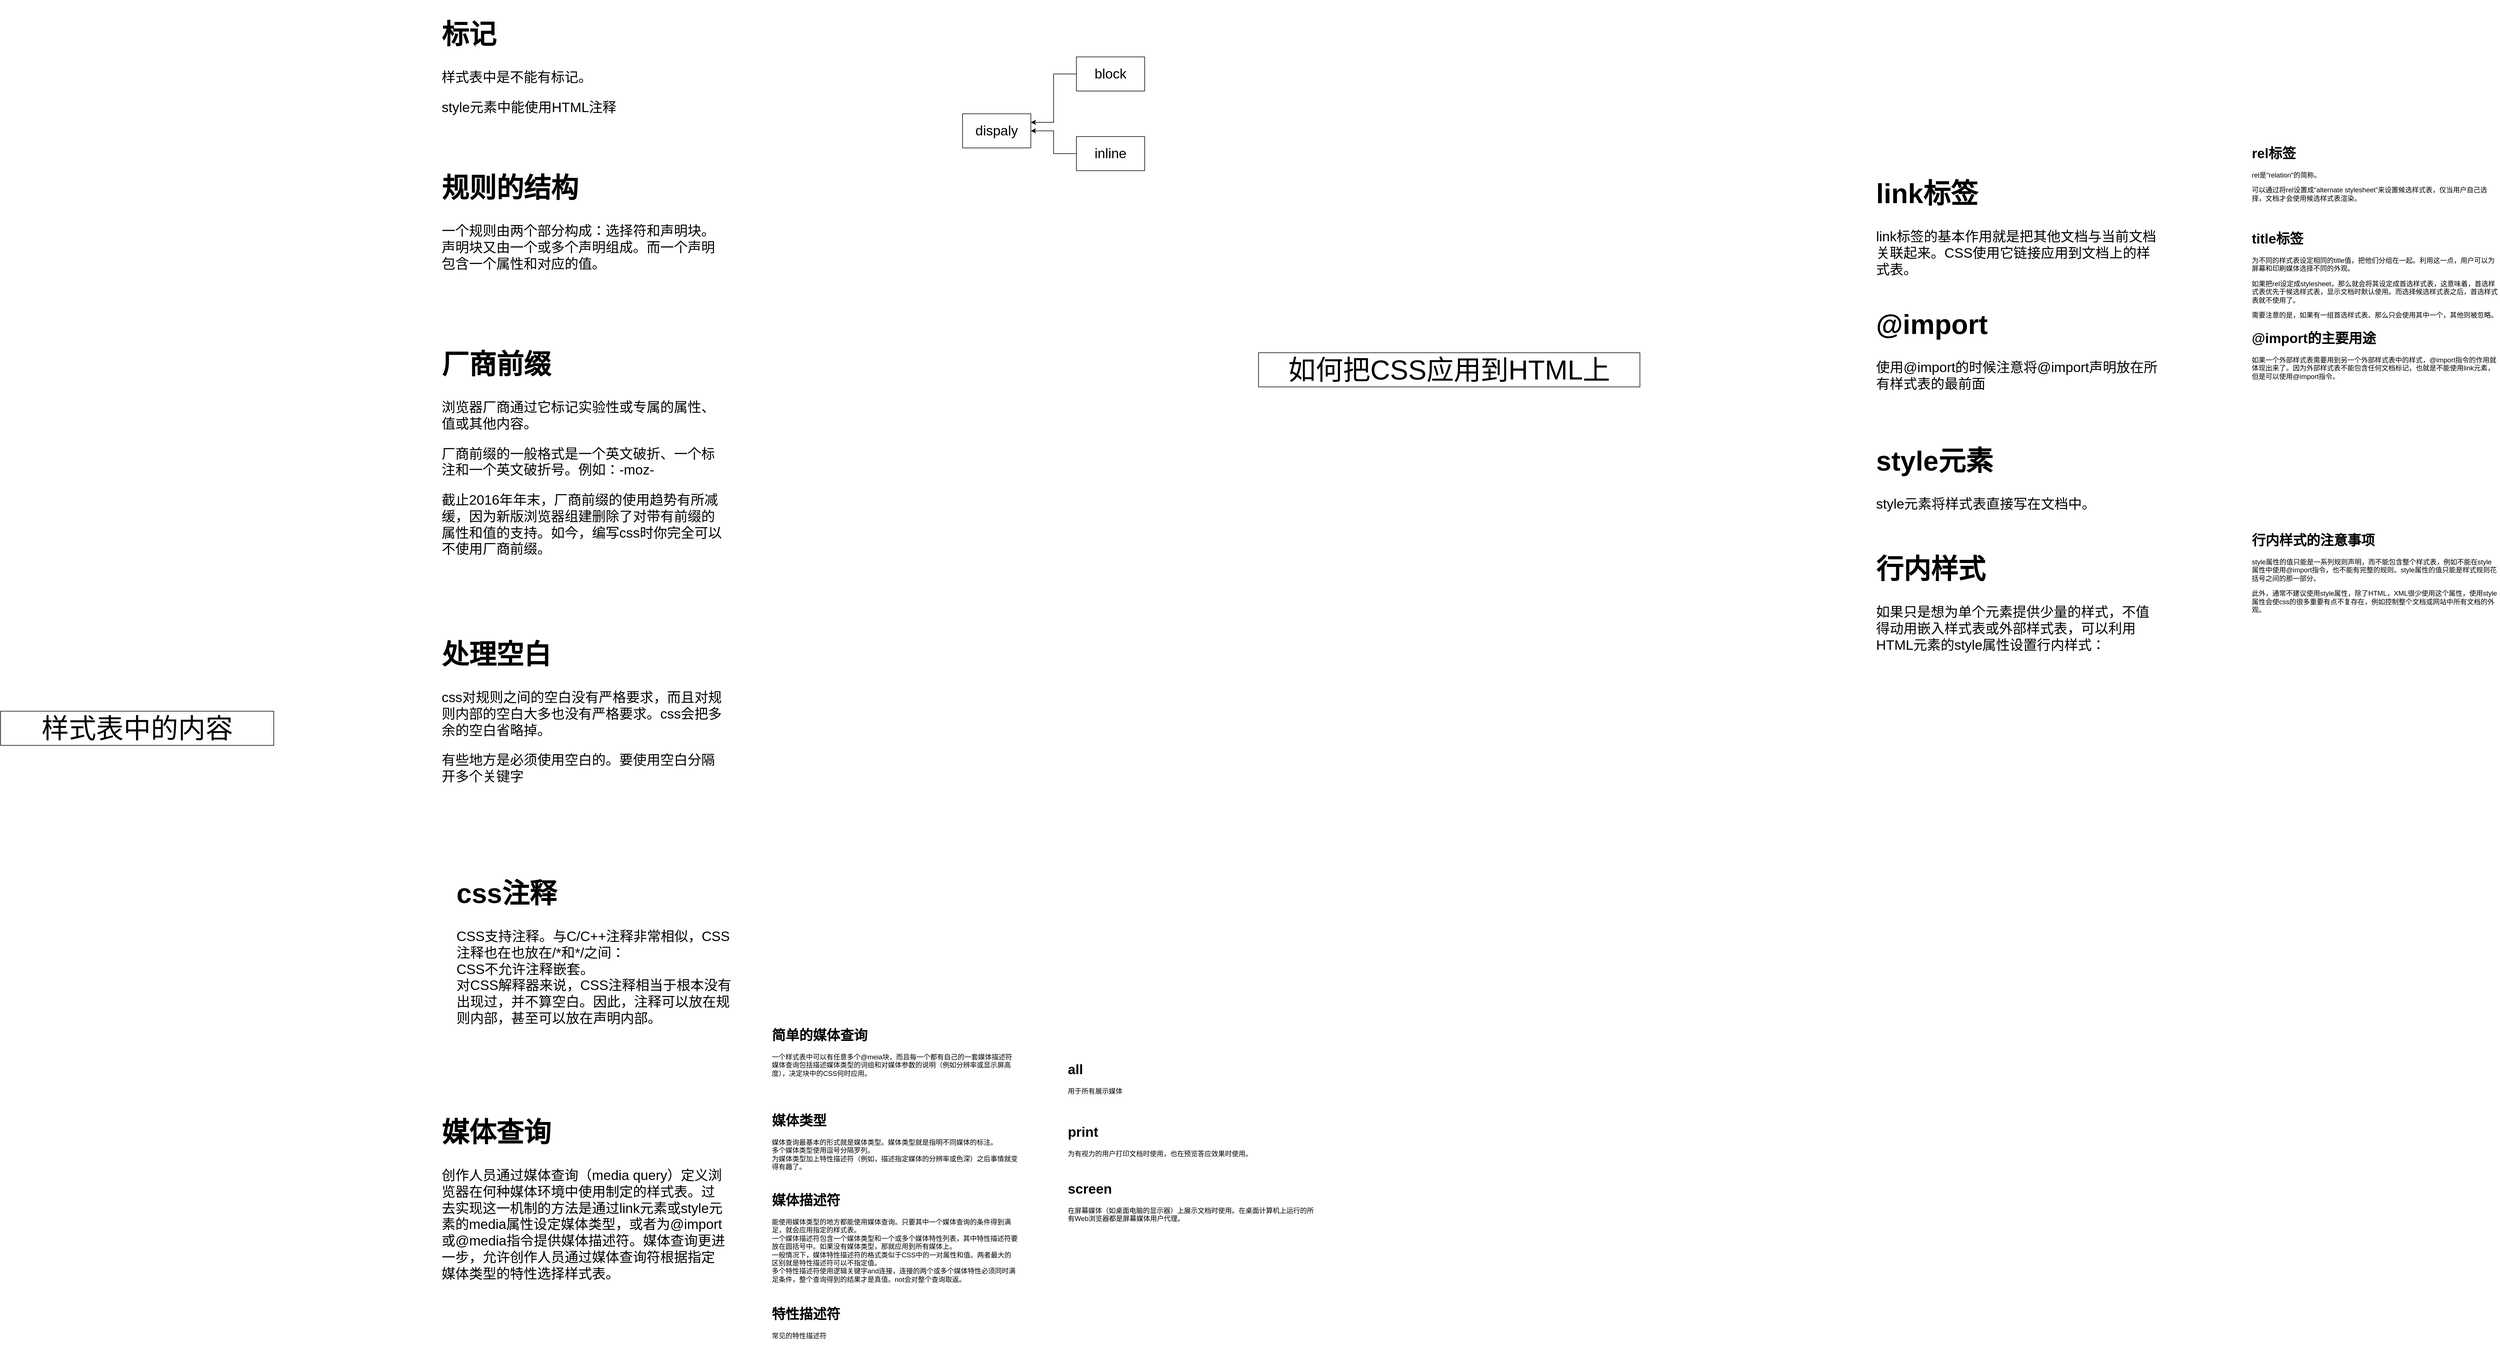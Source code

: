<mxfile version="20.2.0" type="github">
  <diagram id="kOmqPh77GqWpQbToryLU" name="第 1 页">
    <mxGraphModel dx="7384" dy="4857" grid="1" gridSize="10" guides="1" tooltips="1" connect="1" arrows="1" fold="1" page="1" pageScale="1" pageWidth="4681" pageHeight="3300" math="0" shadow="0">
      <root>
        <mxCell id="0" />
        <mxCell id="1" parent="0" />
        <mxCell id="q_WZgCHlJQGWYBV_8L__-3" value="&lt;font style=&quot;font-size: 24px;&quot;&gt;dispaly&lt;/font&gt;" style="rounded=0;whiteSpace=wrap;html=1;" vertex="1" parent="1">
          <mxGeometry x="-2930" y="-3100" width="120" height="60" as="geometry" />
        </mxCell>
        <mxCell id="q_WZgCHlJQGWYBV_8L__-7" style="edgeStyle=orthogonalEdgeStyle;rounded=0;orthogonalLoop=1;jettySize=auto;html=1;entryX=1;entryY=0.25;entryDx=0;entryDy=0;fontSize=24;" edge="1" parent="1" source="q_WZgCHlJQGWYBV_8L__-4" target="q_WZgCHlJQGWYBV_8L__-3">
          <mxGeometry relative="1" as="geometry" />
        </mxCell>
        <mxCell id="q_WZgCHlJQGWYBV_8L__-4" value="block" style="rounded=0;whiteSpace=wrap;html=1;fontSize=24;" vertex="1" parent="1">
          <mxGeometry x="-2730" y="-3200" width="120" height="60" as="geometry" />
        </mxCell>
        <mxCell id="q_WZgCHlJQGWYBV_8L__-8" style="edgeStyle=orthogonalEdgeStyle;rounded=0;orthogonalLoop=1;jettySize=auto;html=1;entryX=1;entryY=0.5;entryDx=0;entryDy=0;fontSize=24;" edge="1" parent="1" source="q_WZgCHlJQGWYBV_8L__-6" target="q_WZgCHlJQGWYBV_8L__-3">
          <mxGeometry relative="1" as="geometry" />
        </mxCell>
        <mxCell id="q_WZgCHlJQGWYBV_8L__-6" value="inline" style="rounded=0;whiteSpace=wrap;html=1;fontSize=24;" vertex="1" parent="1">
          <mxGeometry x="-2730" y="-3060" width="120" height="60" as="geometry" />
        </mxCell>
        <mxCell id="q_WZgCHlJQGWYBV_8L__-9" value="&lt;font style=&quot;font-size: 48px;&quot;&gt;如何把CSS应用到HTML上&lt;/font&gt;" style="rounded=0;whiteSpace=wrap;html=1;fontSize=24;" vertex="1" parent="1">
          <mxGeometry x="-2410" y="-2680" width="670" height="60" as="geometry" />
        </mxCell>
        <mxCell id="q_WZgCHlJQGWYBV_8L__-10" value="&lt;h1&gt;link标签&lt;/h1&gt;&lt;p&gt;link标签的基本作用就是把其他文档与当前文档关联起来。CSS使用它链接应用到文档上的样式表。&lt;/p&gt;" style="text;html=1;strokeColor=none;fillColor=none;spacing=5;spacingTop=-20;whiteSpace=wrap;overflow=hidden;rounded=0;fontSize=24;" vertex="1" parent="1">
          <mxGeometry x="-1330" y="-3010" width="510" height="220" as="geometry" />
        </mxCell>
        <mxCell id="q_WZgCHlJQGWYBV_8L__-11" value="&lt;h1&gt;@import&lt;/h1&gt;&lt;p&gt;使用@import的时候注意将@import声明放在所有样式表的最前面&lt;/p&gt;" style="text;html=1;strokeColor=none;fillColor=none;spacing=5;spacingTop=-20;whiteSpace=wrap;overflow=hidden;rounded=0;fontSize=24;" vertex="1" parent="1">
          <mxGeometry x="-1330" y="-2780" width="510" height="190" as="geometry" />
        </mxCell>
        <mxCell id="q_WZgCHlJQGWYBV_8L__-12" value="&lt;h1&gt;rel标签&lt;/h1&gt;&lt;p&gt;rel是&quot;relation&quot;的简称。&lt;/p&gt;&lt;p&gt;可以通过将rel设置成“alternate stylesheet”来设置候选样式表，仅当用户自己选择，文档才会使用候选样式表渲染。&lt;/p&gt;" style="text;html=1;strokeColor=none;fillColor=none;spacing=5;spacingTop=-20;whiteSpace=wrap;overflow=hidden;rounded=0;fontSize=12;" vertex="1" parent="1">
          <mxGeometry x="-670" y="-3050" width="440" height="170" as="geometry" />
        </mxCell>
        <mxCell id="q_WZgCHlJQGWYBV_8L__-13" value="&lt;h1&gt;title标签&lt;/h1&gt;&lt;p&gt;为不同的样式表设定相同的title值，把他们分组在一起。利用这一点，用户可以为屏幕和印刷媒体选择不同的外观。&lt;/p&gt;&lt;p&gt;如果把rel设定成stylesheet，那么就会将其设定成首选样式表，这意味着，首选样式表优先于候选样式表，显示文档时默认使用。而选择候选样式表之后，首选样式表就不使用了。&lt;/p&gt;&lt;p&gt;需要注意的是，如果有一组首选样式表、那么只会使用其中一个，其他则被忽略。&lt;/p&gt;" style="text;html=1;strokeColor=none;fillColor=none;spacing=5;spacingTop=-20;whiteSpace=wrap;overflow=hidden;rounded=0;fontSize=12;" vertex="1" parent="1">
          <mxGeometry x="-670" y="-2900" width="440" height="170" as="geometry" />
        </mxCell>
        <mxCell id="q_WZgCHlJQGWYBV_8L__-14" value="&lt;h1&gt;style元素&lt;/h1&gt;&lt;p&gt;style元素将样式表直接写在文档中。&lt;/p&gt;" style="text;html=1;strokeColor=none;fillColor=none;spacing=5;spacingTop=-20;whiteSpace=wrap;overflow=hidden;rounded=0;fontSize=24;" vertex="1" parent="1">
          <mxGeometry x="-1330" y="-2540" width="510" height="190" as="geometry" />
        </mxCell>
        <mxCell id="q_WZgCHlJQGWYBV_8L__-15" value="&lt;h1&gt;@import的主要用途&lt;/h1&gt;&lt;p&gt;如果一个外部样式表需要用到另一个外部样式表中的样式，@import指令的作用就体现出来了。因为外部样式表不能包含任何文档标记，也就是不能使用link元素，但是可以使用@import指令。&lt;/p&gt;" style="text;html=1;strokeColor=none;fillColor=none;spacing=5;spacingTop=-20;whiteSpace=wrap;overflow=hidden;rounded=0;fontSize=12;" vertex="1" parent="1">
          <mxGeometry x="-670" y="-2725" width="440" height="105" as="geometry" />
        </mxCell>
        <mxCell id="q_WZgCHlJQGWYBV_8L__-16" value="&lt;h1&gt;行内样式&lt;/h1&gt;&lt;p&gt;如果只是想为单个元素提供少量的样式，不值得动用嵌入样式表或外部样式表，可以利用HTML元素的style属性设置行内样式：&lt;/p&gt;" style="text;html=1;strokeColor=none;fillColor=none;spacing=5;spacingTop=-20;whiteSpace=wrap;overflow=hidden;rounded=0;fontSize=24;" vertex="1" parent="1">
          <mxGeometry x="-1330" y="-2350" width="510" height="210" as="geometry" />
        </mxCell>
        <mxCell id="q_WZgCHlJQGWYBV_8L__-18" value="&lt;h1&gt;行内样式的注意事项&lt;/h1&gt;&lt;p&gt;style属性的值只能是一系列规则声明，而不能包含整个样式表，例如不能在style属性中使用@import指令，也不能有完整的规则。style属性的值只能是样式规则花括号之间的那一部分。&lt;/p&gt;&lt;p&gt;此外，通常不建议使用style属性，除了HTML，XML很少使用这个属性，使用style属性会使css的很多重要有点不复存在，例如控制整个文档或网站中所有文档的外观。&lt;/p&gt;" style="text;html=1;strokeColor=none;fillColor=none;spacing=5;spacingTop=-20;whiteSpace=wrap;overflow=hidden;rounded=0;fontSize=12;" vertex="1" parent="1">
          <mxGeometry x="-670" y="-2370" width="440" height="160" as="geometry" />
        </mxCell>
        <mxCell id="q_WZgCHlJQGWYBV_8L__-19" value="&lt;font style=&quot;font-size: 48px;&quot;&gt;样式表中的内容&lt;/font&gt;" style="rounded=0;whiteSpace=wrap;html=1;fontSize=24;" vertex="1" parent="1">
          <mxGeometry x="-4620" y="-2050" width="480" height="60" as="geometry" />
        </mxCell>
        <mxCell id="q_WZgCHlJQGWYBV_8L__-20" value="&lt;h1&gt;标记&lt;/h1&gt;&lt;div&gt;样式表中是不能有标记。&lt;/div&gt;&lt;p&gt;style元素中能使用HTML注释&lt;/p&gt;" style="text;html=1;strokeColor=none;fillColor=none;spacing=5;spacingTop=-20;whiteSpace=wrap;overflow=hidden;rounded=0;fontSize=24;" vertex="1" parent="1">
          <mxGeometry x="-3850" y="-3290" width="510" height="210" as="geometry" />
        </mxCell>
        <mxCell id="q_WZgCHlJQGWYBV_8L__-21" value="&lt;h1&gt;规则的结构&lt;/h1&gt;&lt;p&gt;一个规则由两个部分构成：选择符和声明块。声明块又由一个或多个声明组成。而一个声明包含一个属性和对应的值。&lt;/p&gt;" style="text;html=1;strokeColor=none;fillColor=none;spacing=5;spacingTop=-20;whiteSpace=wrap;overflow=hidden;rounded=0;fontSize=24;" vertex="1" parent="1">
          <mxGeometry x="-3850" y="-3020" width="510" height="210" as="geometry" />
        </mxCell>
        <mxCell id="q_WZgCHlJQGWYBV_8L__-22" value="&lt;h1&gt;厂商前缀&lt;/h1&gt;&lt;p&gt;浏览器厂商通过它标记实验性或专属的属性、值或其他内容。&lt;/p&gt;&lt;p&gt;厂商前缀的一般格式是一个英文破折、一个标注和一个英文破折号。例如：-moz-&amp;nbsp;&lt;/p&gt;&lt;p&gt;截止2016年年末，厂商前缀的使用趋势有所减缓，因为新版浏览器组建删除了对带有前缀的属性和值的支持。如今，编写css时你完全可以不使用厂商前缀。&lt;/p&gt;&lt;p&gt;&lt;br&gt;&lt;/p&gt;&lt;p&gt;&lt;br&gt;&lt;/p&gt;" style="text;html=1;strokeColor=none;fillColor=none;spacing=5;spacingTop=-20;whiteSpace=wrap;overflow=hidden;rounded=0;fontSize=24;" vertex="1" parent="1">
          <mxGeometry x="-3850" y="-2710" width="510" height="410" as="geometry" />
        </mxCell>
        <mxCell id="q_WZgCHlJQGWYBV_8L__-23" value="&lt;h1&gt;处理空白&lt;/h1&gt;&lt;p&gt;css对规则之间的空白没有严格要求，而且对规则内部的空白大多也没有严格要求。css会把多余的空白省略掉。&lt;/p&gt;&lt;p&gt;有些地方是必须使用空白的。要使用空白分隔开多个关键字&lt;/p&gt;&lt;p&gt;&lt;br&gt;&lt;/p&gt;" style="text;html=1;strokeColor=none;fillColor=none;spacing=5;spacingTop=-20;whiteSpace=wrap;overflow=hidden;rounded=0;fontSize=24;" vertex="1" parent="1">
          <mxGeometry x="-3850" y="-2200" width="510" height="310" as="geometry" />
        </mxCell>
        <mxCell id="q_WZgCHlJQGWYBV_8L__-24" value="&lt;h1&gt;css注释&lt;/h1&gt;&lt;div&gt;CSS支持注释。与C/C++注释非常相似，CSS注释也在也放在/*和*/之间：&lt;/div&gt;&lt;div&gt;CSS不允许注释嵌套。&lt;/div&gt;&lt;div&gt;对CSS解释器来说，CSS注释相当于根本没有出现过，并不算空白。因此，注释可以放在规则内部，甚至可以放在声明内部。&lt;/div&gt;&lt;div&gt;&lt;br&gt;&lt;/div&gt;" style="text;html=1;strokeColor=none;fillColor=none;spacing=5;spacingTop=-20;whiteSpace=wrap;overflow=hidden;rounded=0;fontSize=24;" vertex="1" parent="1">
          <mxGeometry x="-3824" y="-1780" width="510" height="310" as="geometry" />
        </mxCell>
        <mxCell id="q_WZgCHlJQGWYBV_8L__-25" value="&lt;h1&gt;媒体查询&lt;/h1&gt;&lt;div&gt;创作人员通过媒体查询（media query）定义浏览器在何种媒体环境中使用制定的样式表。过去实现这一机制的方法是通过link元素或style元素的media属性设定媒体类型，或者为@import或@media指令提供媒体描述符。媒体查询更进一步，允许创作人员通过媒体查询符根据指定媒体类型的特性选择样式表。&lt;/div&gt;" style="text;html=1;strokeColor=none;fillColor=none;spacing=5;spacingTop=-20;whiteSpace=wrap;overflow=hidden;rounded=0;fontSize=24;" vertex="1" parent="1">
          <mxGeometry x="-3850" y="-1360" width="510" height="320" as="geometry" />
        </mxCell>
        <mxCell id="q_WZgCHlJQGWYBV_8L__-27" value="&lt;h1&gt;简单的媒体查询&lt;/h1&gt;&lt;div&gt;一个样式表中可以有任意多个@meia块，而且每一个都有自己的一套媒体描述符&lt;/div&gt;&lt;div&gt;媒体查询包括描述媒体类型的词组和对媒体参数的说明（例如分辨率或显示屏高度），决定块中的CSS何时应用。&lt;/div&gt;&lt;div&gt;&lt;br&gt;&lt;/div&gt;" style="text;html=1;strokeColor=none;fillColor=none;spacing=5;spacingTop=-20;whiteSpace=wrap;overflow=hidden;rounded=0;fontSize=12;" vertex="1" parent="1">
          <mxGeometry x="-3270" y="-1500" width="440" height="110" as="geometry" />
        </mxCell>
        <mxCell id="q_WZgCHlJQGWYBV_8L__-28" value="&lt;h1&gt;媒体类型&lt;/h1&gt;&lt;div&gt;媒体查询最基本的形式就是媒体类型。媒体类型就是指明不同媒体的标注。&lt;/div&gt;&lt;div&gt;多个媒体类型使用逗号分隔罗列。&lt;/div&gt;&lt;div&gt;为媒体类型加上特性描述符（例如，描述指定媒体的分辨率或色深）之后事情就变得有趣了。&lt;/div&gt;" style="text;html=1;strokeColor=none;fillColor=none;spacing=5;spacingTop=-20;whiteSpace=wrap;overflow=hidden;rounded=0;fontSize=12;" vertex="1" parent="1">
          <mxGeometry x="-3270" y="-1350" width="440" height="110" as="geometry" />
        </mxCell>
        <mxCell id="q_WZgCHlJQGWYBV_8L__-29" value="&lt;h1&gt;all&lt;/h1&gt;&lt;div&gt;用于所有展示媒体&lt;/div&gt;&lt;div&gt;&lt;br&gt;&lt;/div&gt;" style="text;html=1;strokeColor=none;fillColor=none;spacing=5;spacingTop=-20;whiteSpace=wrap;overflow=hidden;rounded=0;fontSize=12;" vertex="1" parent="1">
          <mxGeometry x="-2750" y="-1440" width="440" height="90" as="geometry" />
        </mxCell>
        <mxCell id="q_WZgCHlJQGWYBV_8L__-30" value="&lt;h1&gt;print&lt;/h1&gt;&lt;div&gt;为有视力的用户打印文档时使用，也在预览答应效果时使用。&lt;/div&gt;" style="text;html=1;strokeColor=none;fillColor=none;spacing=5;spacingTop=-20;whiteSpace=wrap;overflow=hidden;rounded=0;fontSize=12;" vertex="1" parent="1">
          <mxGeometry x="-2750" y="-1330" width="440" height="90" as="geometry" />
        </mxCell>
        <mxCell id="q_WZgCHlJQGWYBV_8L__-31" value="&lt;h1&gt;screen&lt;/h1&gt;&lt;div&gt;在屏幕媒体（如桌面电脑的显示器）上展示文档时使用。在桌面计算机上运行的所有Web浏览器都是屏幕媒体用户代理。&lt;/div&gt;" style="text;html=1;strokeColor=none;fillColor=none;spacing=5;spacingTop=-20;whiteSpace=wrap;overflow=hidden;rounded=0;fontSize=12;" vertex="1" parent="1">
          <mxGeometry x="-2750" y="-1230" width="440" height="90" as="geometry" />
        </mxCell>
        <mxCell id="q_WZgCHlJQGWYBV_8L__-32" value="&lt;h1&gt;媒体描述符&lt;/h1&gt;&lt;div&gt;能使用媒体类型的地方都能使用媒体查询。只要其中一个媒体查询的条件得到满足，就会应用指定的样式表。&lt;/div&gt;&lt;div&gt;一个媒体描述符包含一个媒体类型和一个或多个媒体特性列表，其中特性描述符要放在圆括号中。如果没有媒体类型，那就应用到所有媒体上。&lt;/div&gt;&lt;div&gt;一般情况下，媒体特性描述符的格式类似于CSS中的一对属性和值。两者最大的区别就是特性描述符可以不指定值。&amp;nbsp;&lt;/div&gt;&lt;div&gt;多个特性描述符使用逻辑关键字and连接，连接的两个或多个媒体特性必须同时满足条件，整个查询得到的结果才是真值。not会对整个查询取返。&lt;/div&gt;&lt;div&gt;&lt;br&gt;&lt;/div&gt;" style="text;html=1;strokeColor=none;fillColor=none;spacing=5;spacingTop=-20;whiteSpace=wrap;overflow=hidden;rounded=0;fontSize=12;" vertex="1" parent="1">
          <mxGeometry x="-3270" y="-1210" width="440" height="180" as="geometry" />
        </mxCell>
        <mxCell id="q_WZgCHlJQGWYBV_8L__-33" value="&lt;h1&gt;特性描述符&lt;/h1&gt;&lt;div&gt;常见的特性描述符&lt;/div&gt;" style="text;html=1;strokeColor=none;fillColor=none;spacing=5;spacingTop=-20;whiteSpace=wrap;overflow=hidden;rounded=0;fontSize=12;" vertex="1" parent="1">
          <mxGeometry x="-3270" y="-1010" width="440" height="80" as="geometry" />
        </mxCell>
      </root>
    </mxGraphModel>
  </diagram>
</mxfile>
